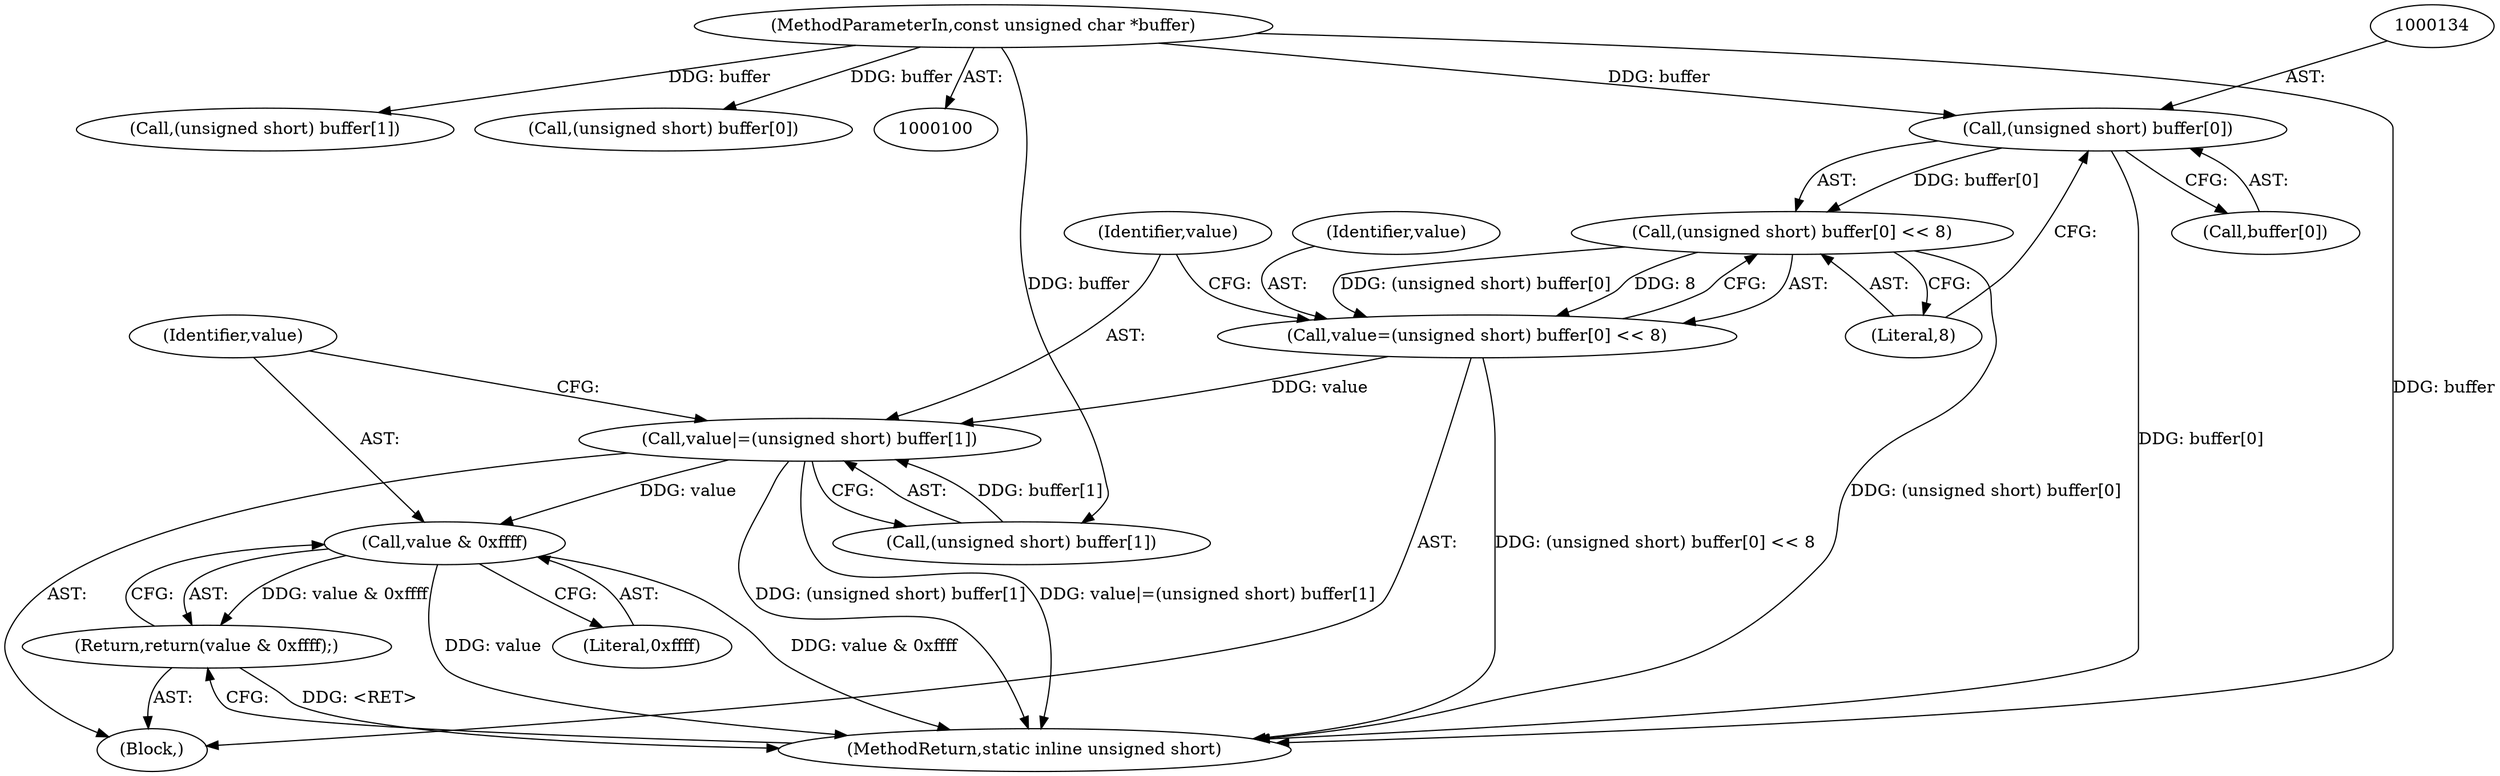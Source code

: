 digraph "0_ImageMagick_d8ab7f046587f2e9f734b687ba7e6e10147c294b_11@array" {
"1000133" [label="(Call,(unsigned short) buffer[0])"];
"1000102" [label="(MethodParameterIn,const unsigned char *buffer)"];
"1000132" [label="(Call,(unsigned short) buffer[0] << 8)"];
"1000130" [label="(Call,value=(unsigned short) buffer[0] << 8)"];
"1000139" [label="(Call,value|=(unsigned short) buffer[1])"];
"1000147" [label="(Call,value & 0xffff)"];
"1000146" [label="(Return,return(value & 0xffff);)"];
"1000133" [label="(Call,(unsigned short) buffer[0])"];
"1000150" [label="(MethodReturn,static inline unsigned short)"];
"1000148" [label="(Identifier,value)"];
"1000113" [label="(Call,(unsigned short) buffer[1])"];
"1000146" [label="(Return,return(value & 0xffff);)"];
"1000138" [label="(Literal,8)"];
"1000135" [label="(Call,buffer[0])"];
"1000131" [label="(Identifier,value)"];
"1000139" [label="(Call,value|=(unsigned short) buffer[1])"];
"1000149" [label="(Literal,0xffff)"];
"1000102" [label="(MethodParameterIn,const unsigned char *buffer)"];
"1000121" [label="(Call,(unsigned short) buffer[0])"];
"1000132" [label="(Call,(unsigned short) buffer[0] << 8)"];
"1000130" [label="(Call,value=(unsigned short) buffer[0] << 8)"];
"1000147" [label="(Call,value & 0xffff)"];
"1000141" [label="(Call,(unsigned short) buffer[1])"];
"1000140" [label="(Identifier,value)"];
"1000103" [label="(Block,)"];
"1000133" -> "1000132"  [label="AST: "];
"1000133" -> "1000135"  [label="CFG: "];
"1000134" -> "1000133"  [label="AST: "];
"1000135" -> "1000133"  [label="AST: "];
"1000138" -> "1000133"  [label="CFG: "];
"1000133" -> "1000150"  [label="DDG: buffer[0]"];
"1000133" -> "1000132"  [label="DDG: buffer[0]"];
"1000102" -> "1000133"  [label="DDG: buffer"];
"1000102" -> "1000100"  [label="AST: "];
"1000102" -> "1000150"  [label="DDG: buffer"];
"1000102" -> "1000113"  [label="DDG: buffer"];
"1000102" -> "1000121"  [label="DDG: buffer"];
"1000102" -> "1000141"  [label="DDG: buffer"];
"1000132" -> "1000130"  [label="AST: "];
"1000132" -> "1000138"  [label="CFG: "];
"1000138" -> "1000132"  [label="AST: "];
"1000130" -> "1000132"  [label="CFG: "];
"1000132" -> "1000150"  [label="DDG: (unsigned short) buffer[0]"];
"1000132" -> "1000130"  [label="DDG: (unsigned short) buffer[0]"];
"1000132" -> "1000130"  [label="DDG: 8"];
"1000130" -> "1000103"  [label="AST: "];
"1000131" -> "1000130"  [label="AST: "];
"1000140" -> "1000130"  [label="CFG: "];
"1000130" -> "1000150"  [label="DDG: (unsigned short) buffer[0] << 8"];
"1000130" -> "1000139"  [label="DDG: value"];
"1000139" -> "1000103"  [label="AST: "];
"1000139" -> "1000141"  [label="CFG: "];
"1000140" -> "1000139"  [label="AST: "];
"1000141" -> "1000139"  [label="AST: "];
"1000148" -> "1000139"  [label="CFG: "];
"1000139" -> "1000150"  [label="DDG: (unsigned short) buffer[1]"];
"1000139" -> "1000150"  [label="DDG: value|=(unsigned short) buffer[1]"];
"1000141" -> "1000139"  [label="DDG: buffer[1]"];
"1000139" -> "1000147"  [label="DDG: value"];
"1000147" -> "1000146"  [label="AST: "];
"1000147" -> "1000149"  [label="CFG: "];
"1000148" -> "1000147"  [label="AST: "];
"1000149" -> "1000147"  [label="AST: "];
"1000146" -> "1000147"  [label="CFG: "];
"1000147" -> "1000150"  [label="DDG: value"];
"1000147" -> "1000150"  [label="DDG: value & 0xffff"];
"1000147" -> "1000146"  [label="DDG: value & 0xffff"];
"1000146" -> "1000103"  [label="AST: "];
"1000150" -> "1000146"  [label="CFG: "];
"1000146" -> "1000150"  [label="DDG: <RET>"];
}
